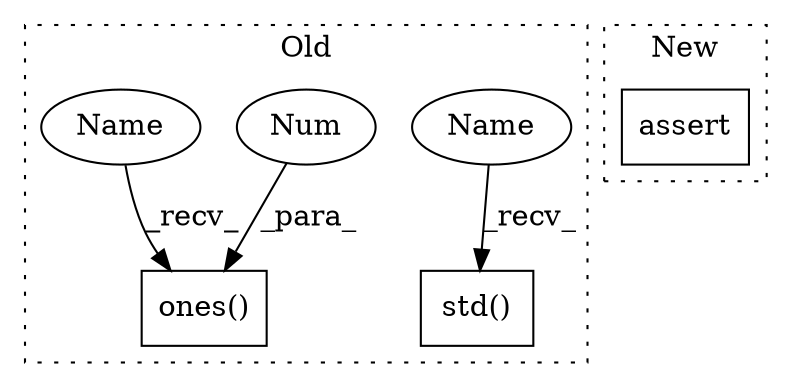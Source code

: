 digraph G {
subgraph cluster0 {
1 [label="std()" a="75" s="13145,13170" l="7,9" shape="box"];
3 [label="ones()" a="75" s="13181,13190" l="8,1" shape="box"];
4 [label="Num" a="76" s="13189" l="1" shape="ellipse"];
5 [label="Name" a="87" s="13145" l="2" shape="ellipse"];
6 [label="Name" a="87" s="13181" l="2" shape="ellipse"];
label = "Old";
style="dotted";
}
subgraph cluster1 {
2 [label="assert" a="65" s="14867" l="7" shape="box"];
label = "New";
style="dotted";
}
4 -> 3 [label="_para_"];
5 -> 1 [label="_recv_"];
6 -> 3 [label="_recv_"];
}